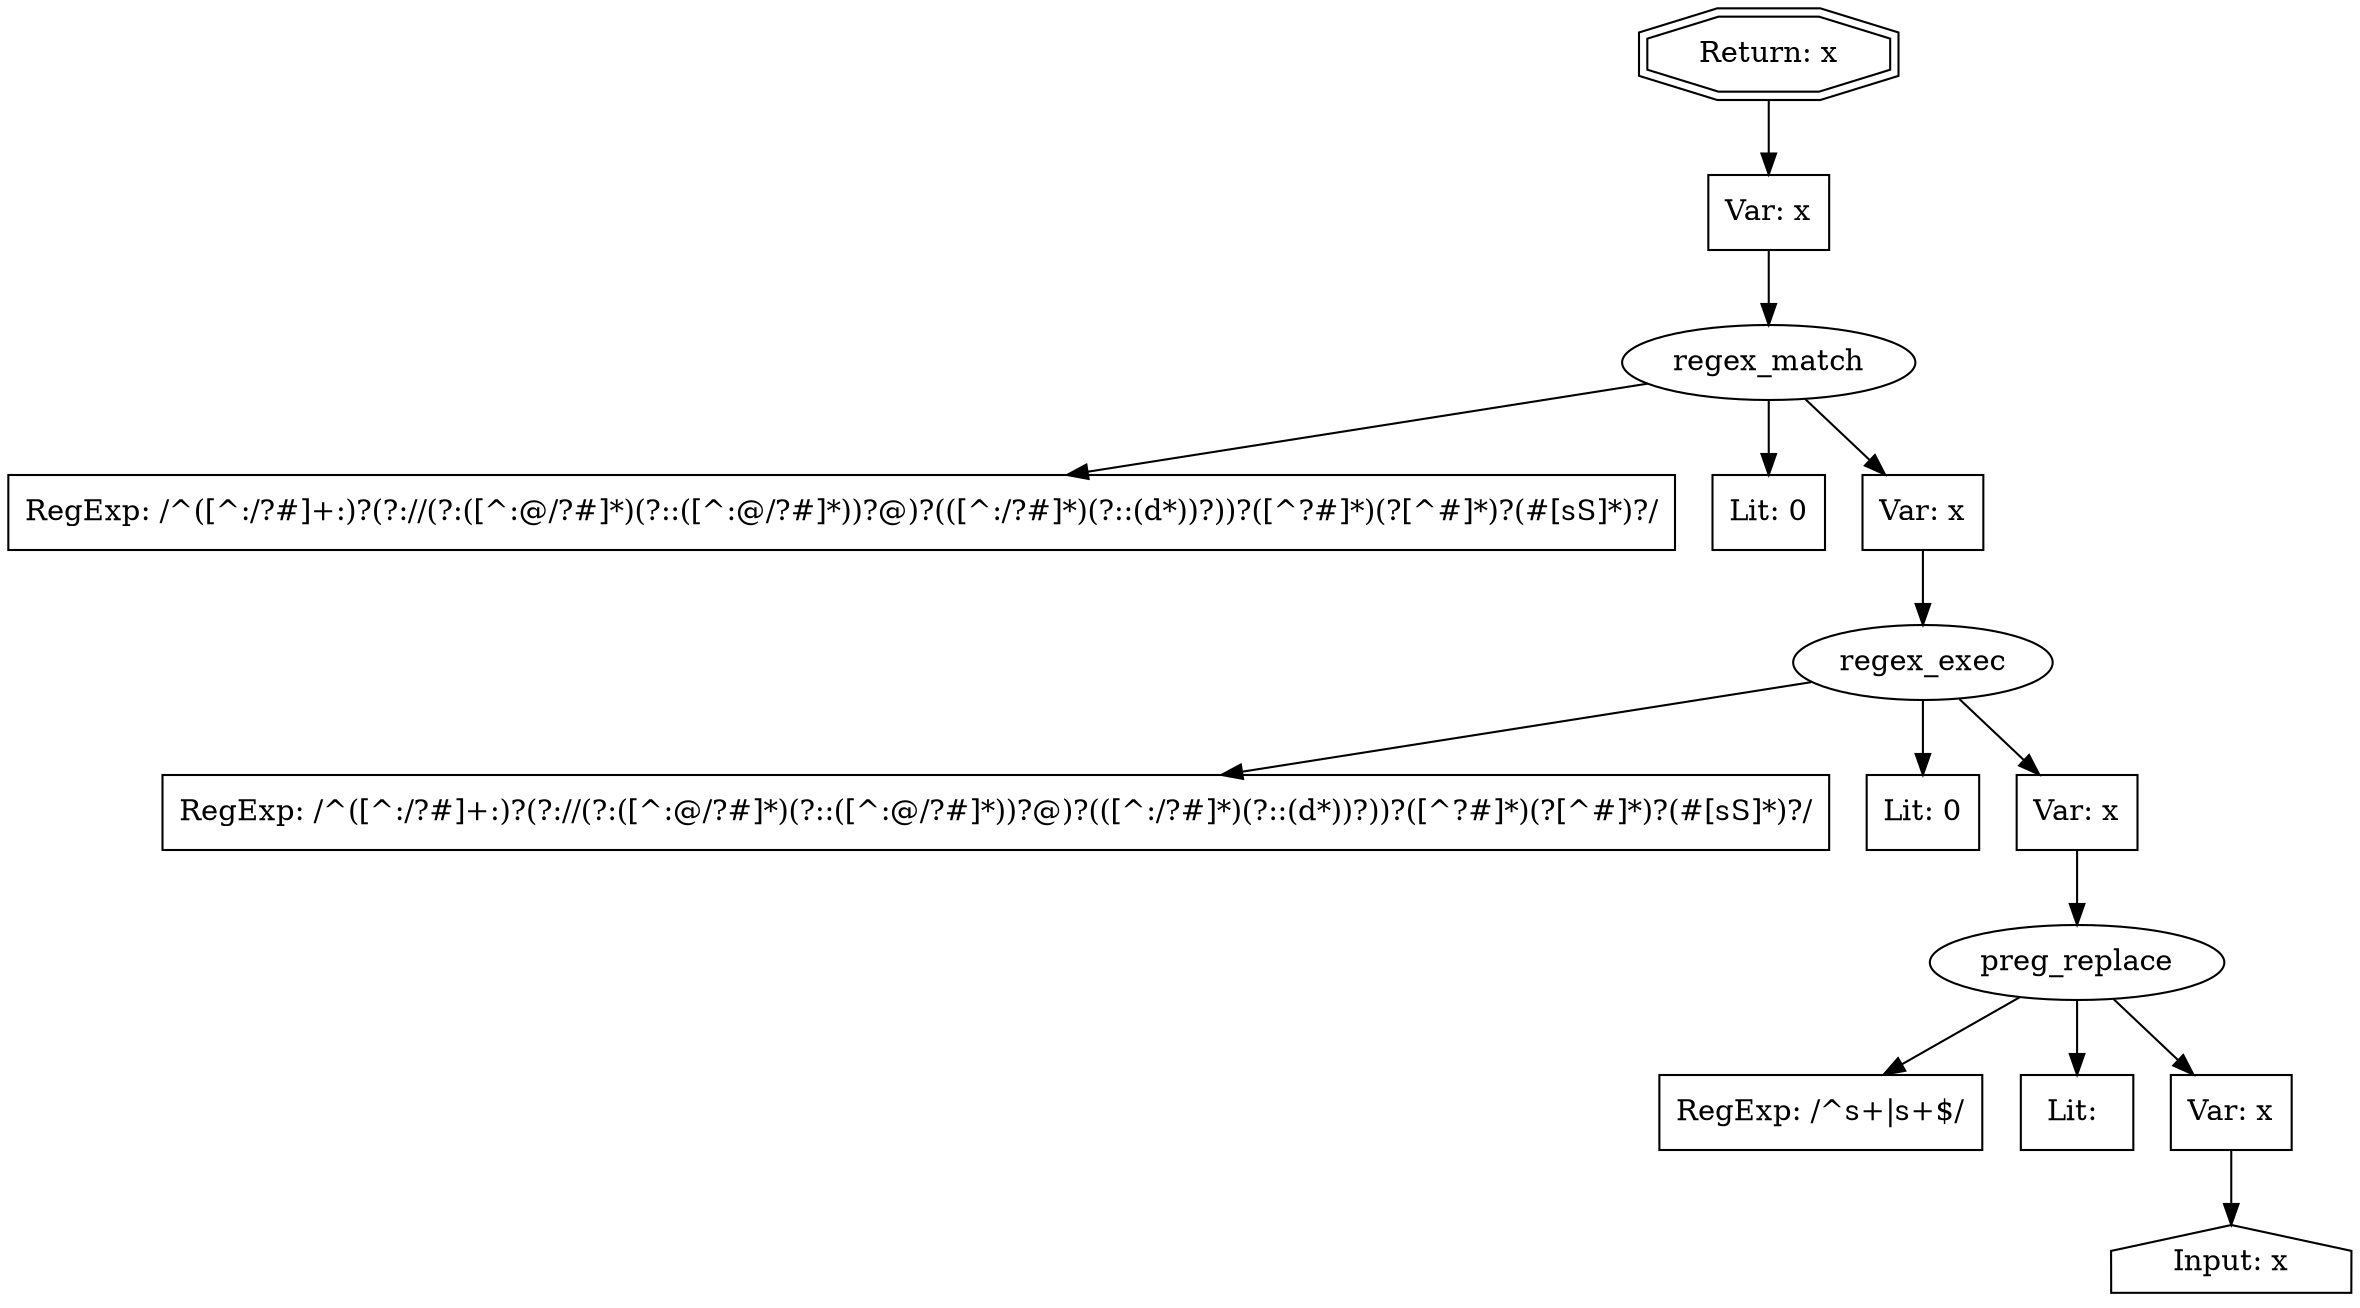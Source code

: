 // Finding: 1df9c94d-cc86-4034-8b5c-d144dfb1876d
// Finding.url: https://www.example173.com/products/multivarka-tefal-rk601132-20068211/reviews##"></iframe></style></script></object></embed></textarea><img src=x onerror=taintfoxLog('13d92b64682a440a96e075eb495fe234')><!--/*
// Finding.parentloc: https://www.example173.com/products/multivarka-tefal-rk601132-20068211/reviews##"></iframe></style></script></object></embed></textarea><img src=x onerror=taintfoxLog('13d92b64682a440a96e075eb495fe234')><!--/*
// Finding.domain: www.example173.com
// Finding.base_domain: example173.com
// Finding.source: location.href
// Finding.sink: innerHTML
// Sanitizer.score: 1
// Sanitizer.name: b.parseURI
// Sanitizer.location: https://static.example173.com/media/AppDynJsv2/adrum/adrum.js - b.absolutizeURI:108:199
// Finding.begin: 62
// Finding.end: 338
// Finding.original_uuid: 7158cb06-41dd-4f3c-8c4e-d616a148ba28
// Finding.TwentyFiveMillionFlowsId: 1684666634
// Finding.script: https://static.example173.com/media/AppDynJsv2/adrum/adrum.js
// Finding.line: 70
// Exploit.uuid: 13d92b64-682a-440a-96e0-75eb495fe234
// Exploit.success: false
// Exploit.status: validated
// Exploit.method: C
// Exploit.type: html
// Exploit.token: attribute
// Exploit.content: href
// Exploit.quote_type: "
// Exploit.tag: a
// Exploit.break_out: #"></iframe></style></script></object></embed></textarea><img src=x onerror=
// Exploit.break_in: ><!--/*
// Exploit.payload: #"></iframe></style></script></object></embed></textarea><img src=x onerror=taintfoxLog(1)><!--/*
// Exploit.begin_taint_url: 0
// Exploit.end_taint_url: 6
// Exploit.replace_begin_url: 73
// Exploit.replace_end_url: 73
// Exploit.replace_begin_param: 77
// Exploit.replace_end_param: 77
// Issues.LargestEncodeAttrStringChain: 0
// Issues.LargestTextFragmentEncodeChainLength: 0
// Issues.HasApproximation: false
// Issues.HasMissingImplementation: false
// Issues.HasInfiniteRegexWithFunctionReplacer: false
// Issues.MergedSplitAndJoins: false
// Issues.HasUrlInRhsOfReplace: false
// Issues.HasUrlInLhsOfReplace: false
// Issues.HasCookieValueInLhsOfreplace: false
// Issues.HasCookieValueInRhsOfreplace: false
// Issues.HasCookieValueInMatchPattern: false
// Issues.HasCookieValueInExecPattern: false
// Issues.RemovedLRConcats: false
// Issues.RemovedReplaceArtifacts: false
// Issues.HasUrlInMatchPattern: false
// Issues.HasUrlInExecPattern: false
// Issues.RemovedNOPreplaces: false
// Issues.Known_sanitizer: false
// DepGraph.hash: 1140732528
// DepGraph.sanitizer_hash: 1140732528

digraph cfg {
n0 [shape=house, label="Input: x"];
n1 [shape=ellipse, label="preg_replace"];
n2 [shape=box, label="RegExp: /^\s+|\s+$/"];
n3 [shape=box, label="Lit: "];
n4 [shape=box, label="Var: x"];
n5 [shape=ellipse, label="regex_exec"];
n6 [shape=box, label="RegExp: /^([^:\/?#]+:)?(?:\/\/(?:([^:@\/?#]*)(?::([^:@\/?#]*))?@)?(([^:\/?#]*)(?::(\d*))?))?([^?#]*)(\?[^#]*)?(#[\s\S]*)?/"];
n7 [shape=box, label="Lit: 0"];
n8 [shape=box, label="Var: x"];
n9 [shape=ellipse, label="regex_match"];
n10 [shape=box, label="RegExp: /^([^:\/?#]+:)?(?:\/\/(?:([^:@\/?#]*)(?::([^:@\/?#]*))?@)?(([^:\/?#]*)(?::(\d*))?))?([^?#]*)(\?[^#]*)?(#[\s\S]*)?/"];
n11 [shape=box, label="Lit: 0"];
n12 [shape=box, label="Var: x"];
n13 [shape=box, label="Var: x"];
n14 [shape=doubleoctagon, label="Return: x"];
n4 -> n0;
n1 -> n2;
n1 -> n3;
n1 -> n4;
n8 -> n1;
n5 -> n6;
n5 -> n7;
n5 -> n8;
n12 -> n5;
n9 -> n10;
n9 -> n11;
n9 -> n12;
n13 -> n9;
n14 -> n13;
}